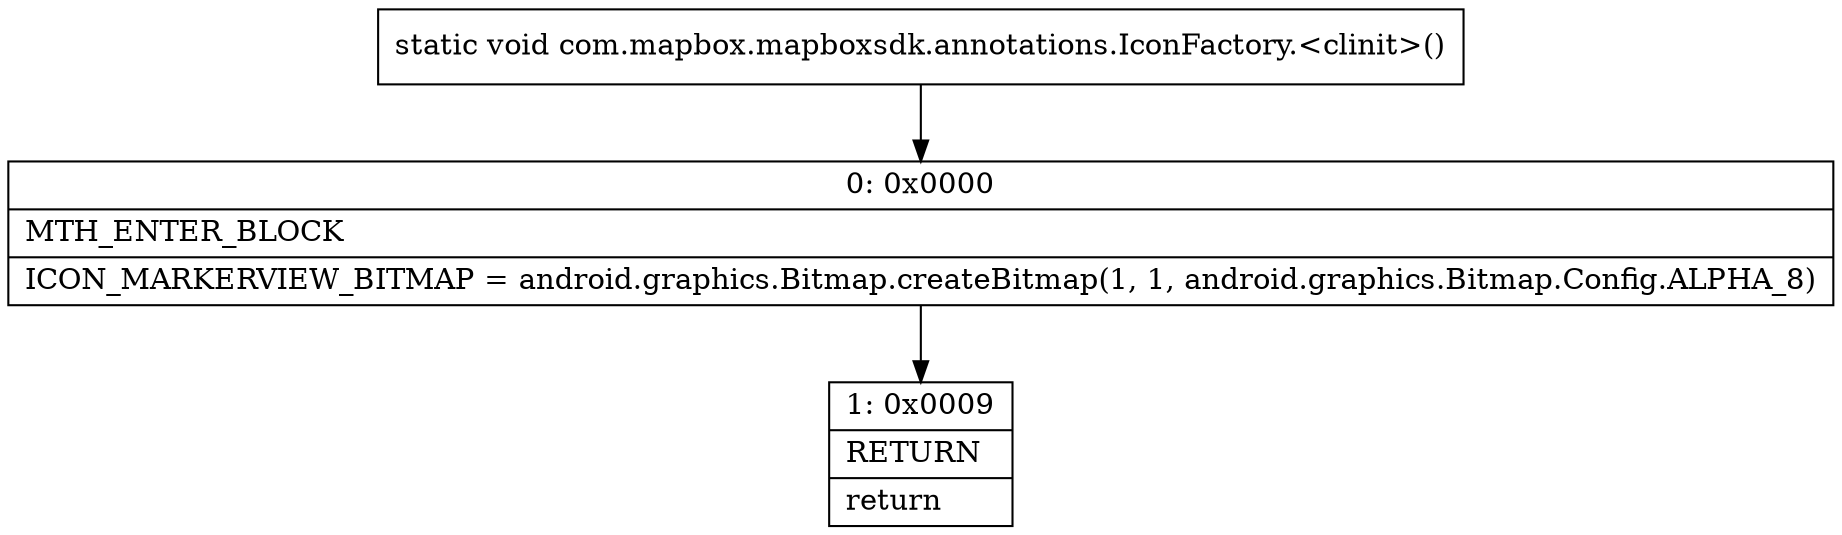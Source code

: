 digraph "CFG forcom.mapbox.mapboxsdk.annotations.IconFactory.\<clinit\>()V" {
Node_0 [shape=record,label="{0\:\ 0x0000|MTH_ENTER_BLOCK\l|ICON_MARKERVIEW_BITMAP = android.graphics.Bitmap.createBitmap(1, 1, android.graphics.Bitmap.Config.ALPHA_8)\l}"];
Node_1 [shape=record,label="{1\:\ 0x0009|RETURN\l|return\l}"];
MethodNode[shape=record,label="{static void com.mapbox.mapboxsdk.annotations.IconFactory.\<clinit\>() }"];
MethodNode -> Node_0;
Node_0 -> Node_1;
}


